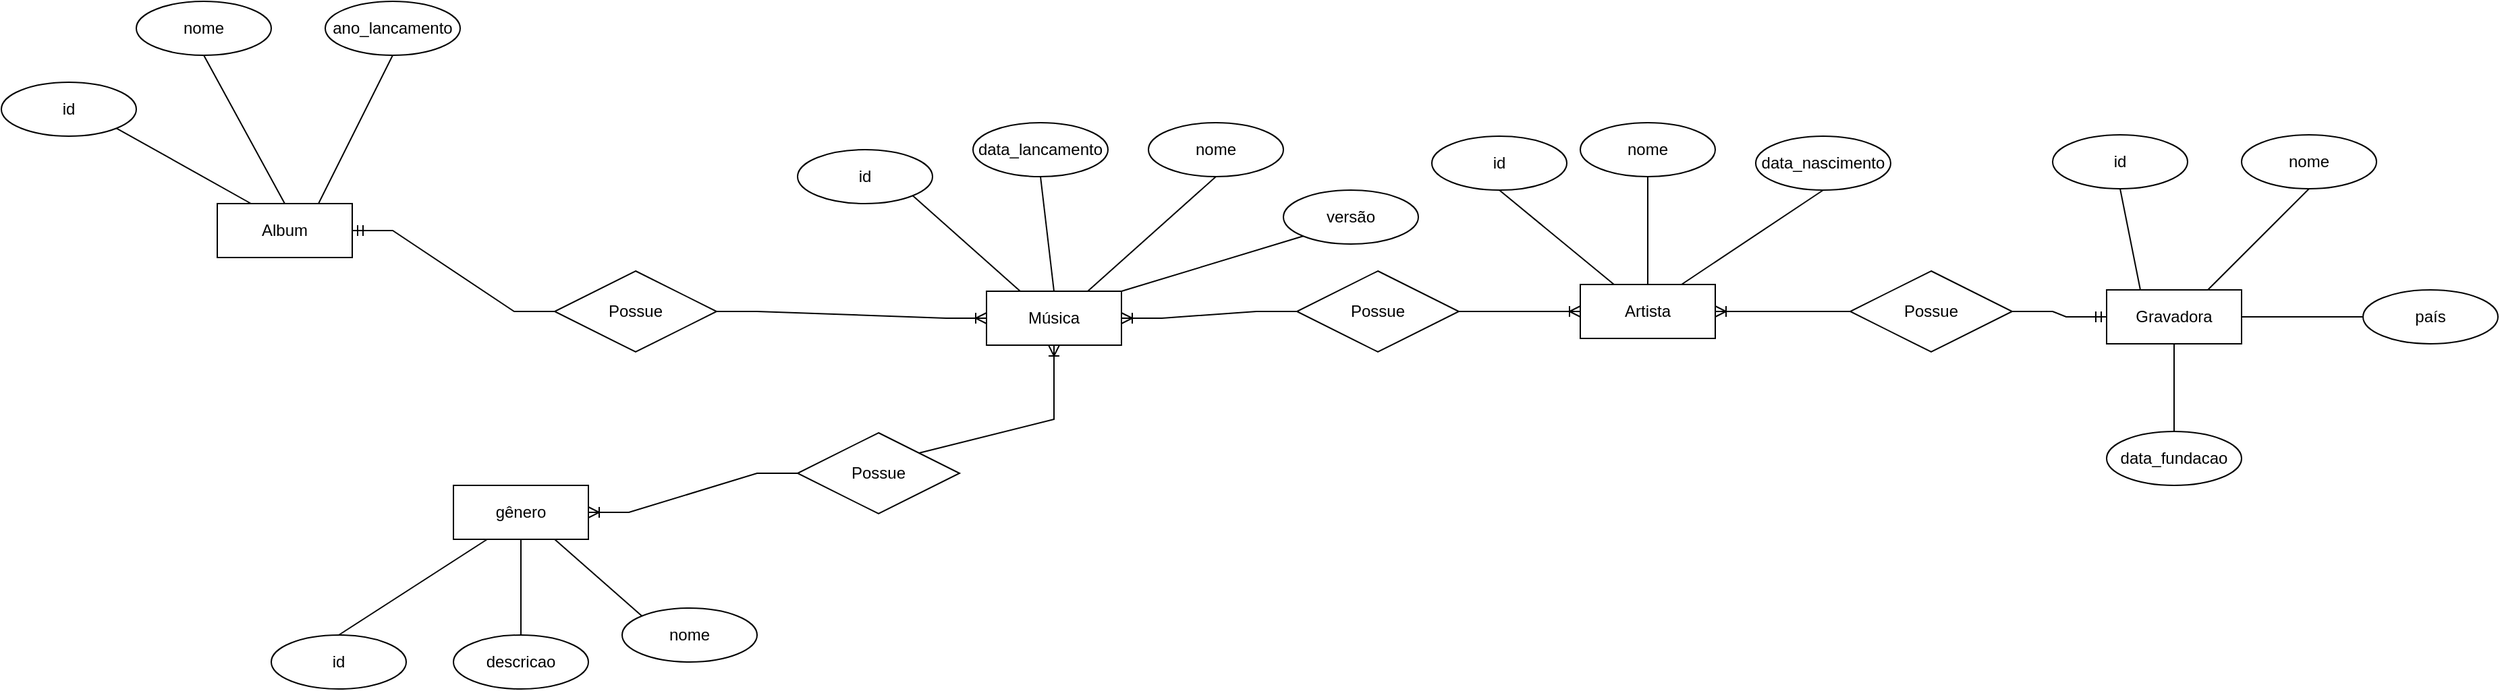 <mxfile version="26.1.3">
  <diagram id="R2lEEEUBdFMjLlhIrx00" name="Page-1">
    <mxGraphModel dx="3536" dy="2018" grid="1" gridSize="10" guides="1" tooltips="1" connect="1" arrows="1" fold="1" page="1" pageScale="1" pageWidth="850" pageHeight="1100" math="0" shadow="0" extFonts="Permanent Marker^https://fonts.googleapis.com/css?family=Permanent+Marker">
      <root>
        <mxCell id="0" />
        <mxCell id="1" parent="0" />
        <mxCell id="9OXOOO4lnHrzN7pImo0K-178" value="Possue" style="shape=rhombus;perimeter=rhombusPerimeter;whiteSpace=wrap;html=1;align=center;" parent="1" vertex="1">
          <mxGeometry x="-1280" y="-350" width="120" height="60" as="geometry" />
        </mxCell>
        <mxCell id="ajl73mbCIcsA8_9KbhT0-1" value="Música" style="whiteSpace=wrap;html=1;align=center;" vertex="1" parent="1">
          <mxGeometry x="-960" y="-335" width="100" height="40" as="geometry" />
        </mxCell>
        <mxCell id="ajl73mbCIcsA8_9KbhT0-2" value="Artista" style="whiteSpace=wrap;html=1;align=center;" vertex="1" parent="1">
          <mxGeometry x="-520" y="-340" width="100" height="40" as="geometry" />
        </mxCell>
        <mxCell id="ajl73mbCIcsA8_9KbhT0-4" value="gênero" style="whiteSpace=wrap;html=1;align=center;" vertex="1" parent="1">
          <mxGeometry x="-1355" y="-191" width="100" height="40" as="geometry" />
        </mxCell>
        <mxCell id="ajl73mbCIcsA8_9KbhT0-5" value="id" style="ellipse;whiteSpace=wrap;html=1;align=center;" vertex="1" parent="1">
          <mxGeometry x="-1100" y="-440" width="100" height="40" as="geometry" />
        </mxCell>
        <mxCell id="ajl73mbCIcsA8_9KbhT0-6" value="data_lancamento" style="ellipse;whiteSpace=wrap;html=1;align=center;" vertex="1" parent="1">
          <mxGeometry x="-970" y="-460" width="100" height="40" as="geometry" />
        </mxCell>
        <mxCell id="ajl73mbCIcsA8_9KbhT0-7" value="nome" style="ellipse;whiteSpace=wrap;html=1;align=center;" vertex="1" parent="1">
          <mxGeometry x="-840" y="-460" width="100" height="40" as="geometry" />
        </mxCell>
        <mxCell id="ajl73mbCIcsA8_9KbhT0-8" value="Album" style="whiteSpace=wrap;html=1;align=center;" vertex="1" parent="1">
          <mxGeometry x="-1530" y="-400" width="100" height="40" as="geometry" />
        </mxCell>
        <mxCell id="ajl73mbCIcsA8_9KbhT0-12" value="" style="edgeStyle=entityRelationEdgeStyle;fontSize=12;html=1;endArrow=ERmandOne;rounded=0;entryX=1;entryY=0.5;entryDx=0;entryDy=0;" edge="1" parent="1" source="9OXOOO4lnHrzN7pImo0K-178" target="ajl73mbCIcsA8_9KbhT0-8">
          <mxGeometry width="100" height="100" relative="1" as="geometry">
            <mxPoint x="-1240" y="-190" as="sourcePoint" />
            <mxPoint x="-1140" y="-290" as="targetPoint" />
          </mxGeometry>
        </mxCell>
        <mxCell id="ajl73mbCIcsA8_9KbhT0-13" value="" style="endArrow=none;html=1;rounded=0;exitX=1;exitY=1;exitDx=0;exitDy=0;entryX=0.25;entryY=0;entryDx=0;entryDy=0;" edge="1" parent="1" source="ajl73mbCIcsA8_9KbhT0-5" target="ajl73mbCIcsA8_9KbhT0-1">
          <mxGeometry relative="1" as="geometry">
            <mxPoint x="-1070" y="-335" as="sourcePoint" />
            <mxPoint x="-910" y="-335" as="targetPoint" />
          </mxGeometry>
        </mxCell>
        <mxCell id="ajl73mbCIcsA8_9KbhT0-14" value="" style="endArrow=none;html=1;rounded=0;exitX=0.5;exitY=1;exitDx=0;exitDy=0;entryX=0.5;entryY=0;entryDx=0;entryDy=0;" edge="1" parent="1" source="ajl73mbCIcsA8_9KbhT0-6" target="ajl73mbCIcsA8_9KbhT0-1">
          <mxGeometry relative="1" as="geometry">
            <mxPoint x="-1005.36" y="-425.14" as="sourcePoint" />
            <mxPoint x="-915.36" y="-344.14" as="targetPoint" />
          </mxGeometry>
        </mxCell>
        <mxCell id="ajl73mbCIcsA8_9KbhT0-15" value="" style="endArrow=none;html=1;rounded=0;exitX=0;exitY=1;exitDx=0;exitDy=0;entryX=1;entryY=0;entryDx=0;entryDy=0;" edge="1" parent="1" source="ajl73mbCIcsA8_9KbhT0-53" target="ajl73mbCIcsA8_9KbhT0-1">
          <mxGeometry relative="1" as="geometry">
            <mxPoint x="-829.0" y="-433" as="sourcePoint" />
            <mxPoint x="-840.0" y="-327" as="targetPoint" />
          </mxGeometry>
        </mxCell>
        <mxCell id="ajl73mbCIcsA8_9KbhT0-18" value="Possue" style="shape=rhombus;perimeter=rhombusPerimeter;whiteSpace=wrap;html=1;align=center;" vertex="1" parent="1">
          <mxGeometry x="-730" y="-350" width="120" height="60" as="geometry" />
        </mxCell>
        <mxCell id="ajl73mbCIcsA8_9KbhT0-19" value="" style="edgeStyle=entityRelationEdgeStyle;fontSize=12;html=1;endArrow=ERoneToMany;rounded=0;entryX=0;entryY=0.5;entryDx=0;entryDy=0;exitX=1;exitY=0.5;exitDx=0;exitDy=0;" edge="1" parent="1" source="ajl73mbCIcsA8_9KbhT0-18" target="ajl73mbCIcsA8_9KbhT0-2">
          <mxGeometry width="100" height="100" relative="1" as="geometry">
            <mxPoint x="-820" y="-265" as="sourcePoint" />
            <mxPoint x="-720" y="-365" as="targetPoint" />
          </mxGeometry>
        </mxCell>
        <mxCell id="ajl73mbCIcsA8_9KbhT0-20" value="" style="edgeStyle=entityRelationEdgeStyle;fontSize=12;html=1;endArrow=ERoneToMany;rounded=0;entryX=1;entryY=0.5;entryDx=0;entryDy=0;exitX=0;exitY=0.5;exitDx=0;exitDy=0;" edge="1" parent="1" source="ajl73mbCIcsA8_9KbhT0-18" target="ajl73mbCIcsA8_9KbhT0-1">
          <mxGeometry width="100" height="100" relative="1" as="geometry">
            <mxPoint x="-610" y="-305" as="sourcePoint" />
            <mxPoint x="-520" y="-305" as="targetPoint" />
          </mxGeometry>
        </mxCell>
        <mxCell id="ajl73mbCIcsA8_9KbhT0-21" value="Possue" style="shape=rhombus;perimeter=rhombusPerimeter;whiteSpace=wrap;html=1;align=center;" vertex="1" parent="1">
          <mxGeometry x="-1100" y="-230" width="120" height="60" as="geometry" />
        </mxCell>
        <mxCell id="ajl73mbCIcsA8_9KbhT0-22" value="" style="edgeStyle=entityRelationEdgeStyle;fontSize=12;html=1;endArrow=ERoneToMany;rounded=0;entryX=1;entryY=0.5;entryDx=0;entryDy=0;exitX=0;exitY=0.5;exitDx=0;exitDy=0;" edge="1" parent="1" source="ajl73mbCIcsA8_9KbhT0-21" target="ajl73mbCIcsA8_9KbhT0-4">
          <mxGeometry width="100" height="100" relative="1" as="geometry">
            <mxPoint x="-730" y="-105" as="sourcePoint" />
            <mxPoint x="-850" y="-195" as="targetPoint" />
          </mxGeometry>
        </mxCell>
        <mxCell id="ajl73mbCIcsA8_9KbhT0-23" value="" style="fontSize=12;html=1;endArrow=ERoneToMany;rounded=0;exitX=1;exitY=0;exitDx=0;exitDy=0;entryX=0.5;entryY=1;entryDx=0;entryDy=0;" edge="1" parent="1" source="ajl73mbCIcsA8_9KbhT0-21" target="ajl73mbCIcsA8_9KbhT0-1">
          <mxGeometry width="100" height="100" relative="1" as="geometry">
            <mxPoint x="-730" y="-215" as="sourcePoint" />
            <mxPoint x="-910" y="-295" as="targetPoint" />
            <Array as="points">
              <mxPoint x="-910" y="-240" />
            </Array>
          </mxGeometry>
        </mxCell>
        <mxCell id="ajl73mbCIcsA8_9KbhT0-25" value="" style="edgeStyle=entityRelationEdgeStyle;fontSize=12;html=1;endArrow=ERoneToMany;rounded=0;entryX=0;entryY=0.5;entryDx=0;entryDy=0;exitX=1;exitY=0.5;exitDx=0;exitDy=0;" edge="1" parent="1" source="9OXOOO4lnHrzN7pImo0K-178" target="ajl73mbCIcsA8_9KbhT0-1">
          <mxGeometry width="100" height="100" relative="1" as="geometry">
            <mxPoint x="-730" y="-215" as="sourcePoint" />
            <mxPoint x="-850" y="-305" as="targetPoint" />
          </mxGeometry>
        </mxCell>
        <mxCell id="ajl73mbCIcsA8_9KbhT0-26" value="nome" style="ellipse;whiteSpace=wrap;html=1;align=center;" vertex="1" parent="1">
          <mxGeometry x="-520" y="-460" width="100" height="40" as="geometry" />
        </mxCell>
        <mxCell id="ajl73mbCIcsA8_9KbhT0-27" value="" style="endArrow=none;html=1;rounded=0;exitX=0.5;exitY=1;exitDx=0;exitDy=0;entryX=0.5;entryY=0;entryDx=0;entryDy=0;" edge="1" parent="1" source="ajl73mbCIcsA8_9KbhT0-26" target="ajl73mbCIcsA8_9KbhT0-2">
          <mxGeometry relative="1" as="geometry">
            <mxPoint x="-900" y="-515" as="sourcePoint" />
            <mxPoint x="-890" y="-420" as="targetPoint" />
          </mxGeometry>
        </mxCell>
        <mxCell id="ajl73mbCIcsA8_9KbhT0-28" value="id" style="ellipse;whiteSpace=wrap;html=1;align=center;" vertex="1" parent="1">
          <mxGeometry x="-630" y="-450" width="100" height="40" as="geometry" />
        </mxCell>
        <mxCell id="ajl73mbCIcsA8_9KbhT0-29" value="" style="endArrow=none;html=1;rounded=0;exitX=0.5;exitY=1;exitDx=0;exitDy=0;entryX=0.25;entryY=0;entryDx=0;entryDy=0;" edge="1" parent="1" source="ajl73mbCIcsA8_9KbhT0-28" target="ajl73mbCIcsA8_9KbhT0-2">
          <mxGeometry relative="1" as="geometry">
            <mxPoint x="-370" y="-390" as="sourcePoint" />
            <mxPoint x="-460" y="-330" as="targetPoint" />
          </mxGeometry>
        </mxCell>
        <mxCell id="ajl73mbCIcsA8_9KbhT0-31" value="data_nascimento" style="ellipse;whiteSpace=wrap;html=1;align=center;" vertex="1" parent="1">
          <mxGeometry x="-390" y="-450" width="100" height="40" as="geometry" />
        </mxCell>
        <mxCell id="ajl73mbCIcsA8_9KbhT0-32" value="" style="endArrow=none;html=1;rounded=0;exitX=0.5;exitY=1;exitDx=0;exitDy=0;entryX=0.75;entryY=0;entryDx=0;entryDy=0;" edge="1" source="ajl73mbCIcsA8_9KbhT0-31" parent="1" target="ajl73mbCIcsA8_9KbhT0-2">
          <mxGeometry relative="1" as="geometry">
            <mxPoint x="-800" y="-505" as="sourcePoint" />
            <mxPoint x="-370" y="-330" as="targetPoint" />
          </mxGeometry>
        </mxCell>
        <mxCell id="ajl73mbCIcsA8_9KbhT0-33" value="id" style="ellipse;whiteSpace=wrap;html=1;align=center;" vertex="1" parent="1">
          <mxGeometry x="-1490" y="-80" width="100" height="40" as="geometry" />
        </mxCell>
        <mxCell id="ajl73mbCIcsA8_9KbhT0-34" value="" style="endArrow=none;html=1;rounded=0;exitX=0.25;exitY=1;exitDx=0;exitDy=0;entryX=0.5;entryY=0;entryDx=0;entryDy=0;" edge="1" parent="1" source="ajl73mbCIcsA8_9KbhT0-4" target="ajl73mbCIcsA8_9KbhT0-33">
          <mxGeometry relative="1" as="geometry">
            <mxPoint x="-1245" y="-136" as="sourcePoint" />
            <mxPoint x="-1175.0" y="-160" as="targetPoint" />
          </mxGeometry>
        </mxCell>
        <mxCell id="ajl73mbCIcsA8_9KbhT0-35" value="id" style="ellipse;whiteSpace=wrap;html=1;align=center;" vertex="1" parent="1">
          <mxGeometry x="-1690" y="-490" width="100" height="40" as="geometry" />
        </mxCell>
        <mxCell id="ajl73mbCIcsA8_9KbhT0-36" value="" style="endArrow=none;html=1;rounded=0;exitX=0.25;exitY=0;exitDx=0;exitDy=0;entryX=1;entryY=1;entryDx=0;entryDy=0;" edge="1" target="ajl73mbCIcsA8_9KbhT0-35" parent="1" source="ajl73mbCIcsA8_9KbhT0-8">
          <mxGeometry relative="1" as="geometry">
            <mxPoint x="-1565" y="-266" as="sourcePoint" />
            <mxPoint x="-1470" y="-176" as="targetPoint" />
          </mxGeometry>
        </mxCell>
        <mxCell id="ajl73mbCIcsA8_9KbhT0-37" value="Gravadora" style="whiteSpace=wrap;html=1;align=center;" vertex="1" parent="1">
          <mxGeometry x="-130" y="-336" width="100" height="40" as="geometry" />
        </mxCell>
        <mxCell id="ajl73mbCIcsA8_9KbhT0-44" value="id" style="ellipse;whiteSpace=wrap;html=1;align=center;" vertex="1" parent="1">
          <mxGeometry x="-170" y="-451" width="100" height="40" as="geometry" />
        </mxCell>
        <mxCell id="ajl73mbCIcsA8_9KbhT0-45" value="data_fundacao" style="ellipse;whiteSpace=wrap;html=1;align=center;" vertex="1" parent="1">
          <mxGeometry x="-130" y="-231" width="100" height="40" as="geometry" />
        </mxCell>
        <mxCell id="ajl73mbCIcsA8_9KbhT0-46" value="nome" style="ellipse;whiteSpace=wrap;html=1;align=center;" vertex="1" parent="1">
          <mxGeometry x="-30" y="-451" width="100" height="40" as="geometry" />
        </mxCell>
        <mxCell id="ajl73mbCIcsA8_9KbhT0-47" value="país" style="ellipse;whiteSpace=wrap;html=1;align=center;" vertex="1" parent="1">
          <mxGeometry x="60" y="-336" width="100" height="40" as="geometry" />
        </mxCell>
        <mxCell id="ajl73mbCIcsA8_9KbhT0-53" value="versão" style="ellipse;whiteSpace=wrap;html=1;align=center;" vertex="1" parent="1">
          <mxGeometry x="-740" y="-410" width="100" height="40" as="geometry" />
        </mxCell>
        <mxCell id="ajl73mbCIcsA8_9KbhT0-54" value="" style="endArrow=none;html=1;rounded=0;exitX=0.5;exitY=1;exitDx=0;exitDy=0;entryX=0.75;entryY=0;entryDx=0;entryDy=0;" edge="1" parent="1" source="ajl73mbCIcsA8_9KbhT0-7" target="ajl73mbCIcsA8_9KbhT0-1">
          <mxGeometry relative="1" as="geometry">
            <mxPoint x="-855" y="-410.6" as="sourcePoint" />
            <mxPoint x="-910" y="-349.6" as="targetPoint" />
          </mxGeometry>
        </mxCell>
        <mxCell id="ajl73mbCIcsA8_9KbhT0-57" value="nome" style="ellipse;whiteSpace=wrap;html=1;align=center;" vertex="1" parent="1">
          <mxGeometry x="-1590" y="-550" width="100" height="40" as="geometry" />
        </mxCell>
        <mxCell id="ajl73mbCIcsA8_9KbhT0-58" value="ano_lancamento" style="ellipse;whiteSpace=wrap;html=1;align=center;" vertex="1" parent="1">
          <mxGeometry x="-1450" y="-550" width="100" height="40" as="geometry" />
        </mxCell>
        <mxCell id="ajl73mbCIcsA8_9KbhT0-60" value="" style="endArrow=none;html=1;rounded=0;exitX=0.75;exitY=0;exitDx=0;exitDy=0;entryX=0.5;entryY=1;entryDx=0;entryDy=0;" edge="1" parent="1" source="ajl73mbCIcsA8_9KbhT0-8" target="ajl73mbCIcsA8_9KbhT0-58">
          <mxGeometry relative="1" as="geometry">
            <mxPoint x="-1480" y="-420" as="sourcePoint" />
            <mxPoint x="-1350" y="-480" as="targetPoint" />
          </mxGeometry>
        </mxCell>
        <mxCell id="ajl73mbCIcsA8_9KbhT0-61" value="" style="endArrow=none;html=1;rounded=0;exitX=0.5;exitY=0;exitDx=0;exitDy=0;entryX=0.5;entryY=1;entryDx=0;entryDy=0;" edge="1" parent="1" source="ajl73mbCIcsA8_9KbhT0-8" target="ajl73mbCIcsA8_9KbhT0-57">
          <mxGeometry relative="1" as="geometry">
            <mxPoint x="-1505" y="-410" as="sourcePoint" />
            <mxPoint x="-1450" y="-520" as="targetPoint" />
          </mxGeometry>
        </mxCell>
        <mxCell id="ajl73mbCIcsA8_9KbhT0-62" value="nome" style="ellipse;whiteSpace=wrap;html=1;align=center;" vertex="1" parent="1">
          <mxGeometry x="-1230" y="-100" width="100" height="40" as="geometry" />
        </mxCell>
        <mxCell id="ajl73mbCIcsA8_9KbhT0-63" value="descricao" style="ellipse;whiteSpace=wrap;html=1;align=center;" vertex="1" parent="1">
          <mxGeometry x="-1355" y="-80" width="100" height="40" as="geometry" />
        </mxCell>
        <mxCell id="ajl73mbCIcsA8_9KbhT0-64" value="" style="endArrow=none;html=1;rounded=0;exitX=0.75;exitY=1;exitDx=0;exitDy=0;entryX=0;entryY=0;entryDx=0;entryDy=0;" edge="1" parent="1" source="ajl73mbCIcsA8_9KbhT0-4" target="ajl73mbCIcsA8_9KbhT0-62">
          <mxGeometry relative="1" as="geometry">
            <mxPoint x="-1245" y="-127" as="sourcePoint" />
            <mxPoint x="-1175" y="-151" as="targetPoint" />
          </mxGeometry>
        </mxCell>
        <mxCell id="ajl73mbCIcsA8_9KbhT0-65" value="" style="endArrow=none;html=1;rounded=0;exitX=0.5;exitY=1;exitDx=0;exitDy=0;entryX=0.5;entryY=0;entryDx=0;entryDy=0;" edge="1" parent="1" source="ajl73mbCIcsA8_9KbhT0-4" target="ajl73mbCIcsA8_9KbhT0-63">
          <mxGeometry relative="1" as="geometry">
            <mxPoint x="-1297.5" y="-140" as="sourcePoint" />
            <mxPoint x="-1212.5" y="-89" as="targetPoint" />
          </mxGeometry>
        </mxCell>
        <mxCell id="ajl73mbCIcsA8_9KbhT0-70" value="" style="endArrow=none;html=1;rounded=0;exitX=0.5;exitY=1;exitDx=0;exitDy=0;entryX=0.25;entryY=0;entryDx=0;entryDy=0;" edge="1" parent="1" source="ajl73mbCIcsA8_9KbhT0-44" target="ajl73mbCIcsA8_9KbhT0-37">
          <mxGeometry relative="1" as="geometry">
            <mxPoint x="-235" y="-301" as="sourcePoint" />
            <mxPoint x="-340" y="-231" as="targetPoint" />
          </mxGeometry>
        </mxCell>
        <mxCell id="ajl73mbCIcsA8_9KbhT0-71" value="" style="endArrow=none;html=1;rounded=0;exitX=0.5;exitY=1;exitDx=0;exitDy=0;entryX=0.75;entryY=0;entryDx=0;entryDy=0;" edge="1" parent="1" source="ajl73mbCIcsA8_9KbhT0-46" target="ajl73mbCIcsA8_9KbhT0-37">
          <mxGeometry relative="1" as="geometry">
            <mxPoint x="-120" y="-351" as="sourcePoint" />
            <mxPoint x="-55" y="-271" as="targetPoint" />
          </mxGeometry>
        </mxCell>
        <mxCell id="ajl73mbCIcsA8_9KbhT0-72" value="" style="endArrow=none;html=1;rounded=0;exitX=0;exitY=0.5;exitDx=0;exitDy=0;entryX=1;entryY=0.5;entryDx=0;entryDy=0;" edge="1" parent="1" source="ajl73mbCIcsA8_9KbhT0-47" target="ajl73mbCIcsA8_9KbhT0-37">
          <mxGeometry relative="1" as="geometry">
            <mxPoint y="-331" as="sourcePoint" />
            <mxPoint x="-50" y="-246" as="targetPoint" />
          </mxGeometry>
        </mxCell>
        <mxCell id="ajl73mbCIcsA8_9KbhT0-73" value="" style="endArrow=none;html=1;rounded=0;exitX=0.5;exitY=0;exitDx=0;exitDy=0;entryX=0.5;entryY=1;entryDx=0;entryDy=0;" edge="1" parent="1" source="ajl73mbCIcsA8_9KbhT0-45" target="ajl73mbCIcsA8_9KbhT0-37">
          <mxGeometry relative="1" as="geometry">
            <mxPoint x="70" y="-276.59" as="sourcePoint" />
            <mxPoint x="-40" y="-225.59" as="targetPoint" />
          </mxGeometry>
        </mxCell>
        <mxCell id="ajl73mbCIcsA8_9KbhT0-74" value="Possue" style="shape=rhombus;perimeter=rhombusPerimeter;whiteSpace=wrap;html=1;align=center;" vertex="1" parent="1">
          <mxGeometry x="-320" y="-350" width="120" height="60" as="geometry" />
        </mxCell>
        <mxCell id="ajl73mbCIcsA8_9KbhT0-75" value="" style="edgeStyle=entityRelationEdgeStyle;fontSize=12;html=1;endArrow=ERoneToMany;rounded=0;entryX=1;entryY=0.5;entryDx=0;entryDy=0;exitX=0;exitY=0.5;exitDx=0;exitDy=0;" edge="1" parent="1" source="ajl73mbCIcsA8_9KbhT0-74" target="ajl73mbCIcsA8_9KbhT0-2">
          <mxGeometry width="100" height="100" relative="1" as="geometry">
            <mxPoint x="-360" y="-270" as="sourcePoint" />
            <mxPoint x="-270" y="-270" as="targetPoint" />
          </mxGeometry>
        </mxCell>
        <mxCell id="ajl73mbCIcsA8_9KbhT0-76" value="" style="edgeStyle=entityRelationEdgeStyle;fontSize=12;html=1;endArrow=ERmandOne;rounded=0;entryX=0;entryY=0.5;entryDx=0;entryDy=0;exitX=1;exitY=0.5;exitDx=0;exitDy=0;" edge="1" parent="1" source="ajl73mbCIcsA8_9KbhT0-74" target="ajl73mbCIcsA8_9KbhT0-37">
          <mxGeometry width="100" height="100" relative="1" as="geometry">
            <mxPoint x="-410" y="-110" as="sourcePoint" />
            <mxPoint x="-560" y="-170" as="targetPoint" />
          </mxGeometry>
        </mxCell>
      </root>
    </mxGraphModel>
  </diagram>
</mxfile>
